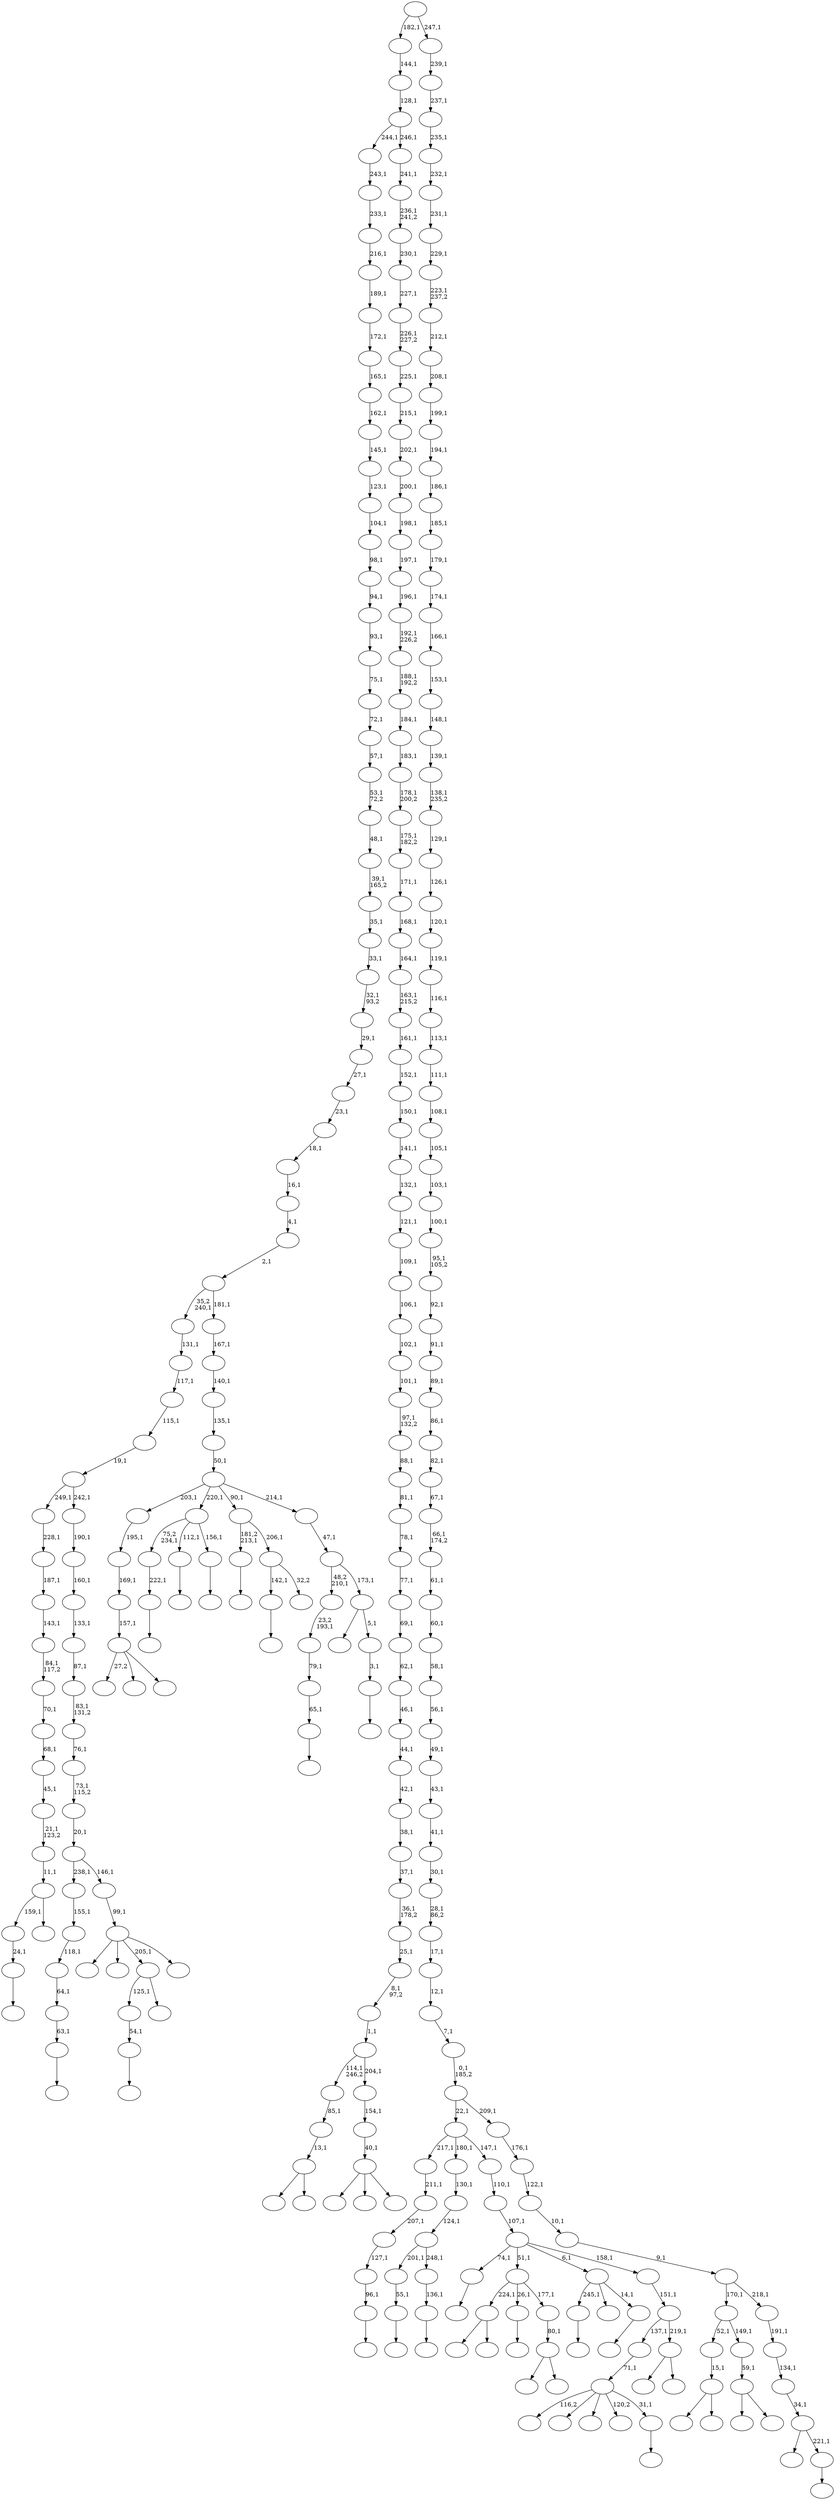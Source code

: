digraph T {
	300 [label=""]
	299 [label=""]
	298 [label=""]
	297 [label=""]
	296 [label=""]
	295 [label=""]
	294 [label=""]
	293 [label=""]
	292 [label=""]
	291 [label=""]
	290 [label=""]
	289 [label=""]
	288 [label=""]
	287 [label=""]
	286 [label=""]
	285 [label=""]
	284 [label=""]
	283 [label=""]
	282 [label=""]
	281 [label=""]
	280 [label=""]
	279 [label=""]
	278 [label=""]
	277 [label=""]
	276 [label=""]
	275 [label=""]
	274 [label=""]
	273 [label=""]
	272 [label=""]
	271 [label=""]
	270 [label=""]
	269 [label=""]
	268 [label=""]
	267 [label=""]
	266 [label=""]
	265 [label=""]
	264 [label=""]
	263 [label=""]
	262 [label=""]
	261 [label=""]
	260 [label=""]
	259 [label=""]
	258 [label=""]
	257 [label=""]
	256 [label=""]
	255 [label=""]
	254 [label=""]
	253 [label=""]
	252 [label=""]
	251 [label=""]
	250 [label=""]
	249 [label=""]
	248 [label=""]
	247 [label=""]
	246 [label=""]
	245 [label=""]
	244 [label=""]
	243 [label=""]
	242 [label=""]
	241 [label=""]
	240 [label=""]
	239 [label=""]
	238 [label=""]
	237 [label=""]
	236 [label=""]
	235 [label=""]
	234 [label=""]
	233 [label=""]
	232 [label=""]
	231 [label=""]
	230 [label=""]
	229 [label=""]
	228 [label=""]
	227 [label=""]
	226 [label=""]
	225 [label=""]
	224 [label=""]
	223 [label=""]
	222 [label=""]
	221 [label=""]
	220 [label=""]
	219 [label=""]
	218 [label=""]
	217 [label=""]
	216 [label=""]
	215 [label=""]
	214 [label=""]
	213 [label=""]
	212 [label=""]
	211 [label=""]
	210 [label=""]
	209 [label=""]
	208 [label=""]
	207 [label=""]
	206 [label=""]
	205 [label=""]
	204 [label=""]
	203 [label=""]
	202 [label=""]
	201 [label=""]
	200 [label=""]
	199 [label=""]
	198 [label=""]
	197 [label=""]
	196 [label=""]
	195 [label=""]
	194 [label=""]
	193 [label=""]
	192 [label=""]
	191 [label=""]
	190 [label=""]
	189 [label=""]
	188 [label=""]
	187 [label=""]
	186 [label=""]
	185 [label=""]
	184 [label=""]
	183 [label=""]
	182 [label=""]
	181 [label=""]
	180 [label=""]
	179 [label=""]
	178 [label=""]
	177 [label=""]
	176 [label=""]
	175 [label=""]
	174 [label=""]
	173 [label=""]
	172 [label=""]
	171 [label=""]
	170 [label=""]
	169 [label=""]
	168 [label=""]
	167 [label=""]
	166 [label=""]
	165 [label=""]
	164 [label=""]
	163 [label=""]
	162 [label=""]
	161 [label=""]
	160 [label=""]
	159 [label=""]
	158 [label=""]
	157 [label=""]
	156 [label=""]
	155 [label=""]
	154 [label=""]
	153 [label=""]
	152 [label=""]
	151 [label=""]
	150 [label=""]
	149 [label=""]
	148 [label=""]
	147 [label=""]
	146 [label=""]
	145 [label=""]
	144 [label=""]
	143 [label=""]
	142 [label=""]
	141 [label=""]
	140 [label=""]
	139 [label=""]
	138 [label=""]
	137 [label=""]
	136 [label=""]
	135 [label=""]
	134 [label=""]
	133 [label=""]
	132 [label=""]
	131 [label=""]
	130 [label=""]
	129 [label=""]
	128 [label=""]
	127 [label=""]
	126 [label=""]
	125 [label=""]
	124 [label=""]
	123 [label=""]
	122 [label=""]
	121 [label=""]
	120 [label=""]
	119 [label=""]
	118 [label=""]
	117 [label=""]
	116 [label=""]
	115 [label=""]
	114 [label=""]
	113 [label=""]
	112 [label=""]
	111 [label=""]
	110 [label=""]
	109 [label=""]
	108 [label=""]
	107 [label=""]
	106 [label=""]
	105 [label=""]
	104 [label=""]
	103 [label=""]
	102 [label=""]
	101 [label=""]
	100 [label=""]
	99 [label=""]
	98 [label=""]
	97 [label=""]
	96 [label=""]
	95 [label=""]
	94 [label=""]
	93 [label=""]
	92 [label=""]
	91 [label=""]
	90 [label=""]
	89 [label=""]
	88 [label=""]
	87 [label=""]
	86 [label=""]
	85 [label=""]
	84 [label=""]
	83 [label=""]
	82 [label=""]
	81 [label=""]
	80 [label=""]
	79 [label=""]
	78 [label=""]
	77 [label=""]
	76 [label=""]
	75 [label=""]
	74 [label=""]
	73 [label=""]
	72 [label=""]
	71 [label=""]
	70 [label=""]
	69 [label=""]
	68 [label=""]
	67 [label=""]
	66 [label=""]
	65 [label=""]
	64 [label=""]
	63 [label=""]
	62 [label=""]
	61 [label=""]
	60 [label=""]
	59 [label=""]
	58 [label=""]
	57 [label=""]
	56 [label=""]
	55 [label=""]
	54 [label=""]
	53 [label=""]
	52 [label=""]
	51 [label=""]
	50 [label=""]
	49 [label=""]
	48 [label=""]
	47 [label=""]
	46 [label=""]
	45 [label=""]
	44 [label=""]
	43 [label=""]
	42 [label=""]
	41 [label=""]
	40 [label=""]
	39 [label=""]
	38 [label=""]
	37 [label=""]
	36 [label=""]
	35 [label=""]
	34 [label=""]
	33 [label=""]
	32 [label=""]
	31 [label=""]
	30 [label=""]
	29 [label=""]
	28 [label=""]
	27 [label=""]
	26 [label=""]
	25 [label=""]
	24 [label=""]
	23 [label=""]
	22 [label=""]
	21 [label=""]
	20 [label=""]
	19 [label=""]
	18 [label=""]
	17 [label=""]
	16 [label=""]
	15 [label=""]
	14 [label=""]
	13 [label=""]
	12 [label=""]
	11 [label=""]
	10 [label=""]
	9 [label=""]
	8 [label=""]
	7 [label=""]
	6 [label=""]
	5 [label=""]
	4 [label=""]
	3 [label=""]
	2 [label=""]
	1 [label=""]
	0 [label=""]
	299 -> 300 [label=""]
	293 -> 294 [label=""]
	290 -> 291 [label=""]
	289 -> 290 [label="63,1"]
	288 -> 289 [label="64,1"]
	287 -> 288 [label="118,1"]
	286 -> 287 [label="155,1"]
	284 -> 285 [label=""]
	283 -> 284 [label="96,1"]
	282 -> 283 [label="127,1"]
	281 -> 282 [label="207,1"]
	280 -> 281 [label="211,1"]
	278 -> 279 [label=""]
	277 -> 278 [label="222,1"]
	272 -> 273 [label=""]
	271 -> 272 [label="55,1"]
	269 -> 292 [label=""]
	269 -> 270 [label=""]
	268 -> 269 [label="15,1"]
	266 -> 267 [label=""]
	264 -> 265 [label=""]
	260 -> 276 [label="27,2"]
	260 -> 274 [label=""]
	260 -> 261 [label=""]
	259 -> 260 [label="157,1"]
	258 -> 259 [label="169,1"]
	257 -> 258 [label="195,1"]
	254 -> 255 [label=""]
	253 -> 254 [label="65,1"]
	252 -> 253 [label="79,1"]
	251 -> 252 [label="23,2\n193,1"]
	248 -> 249 [label=""]
	247 -> 248 [label="24,1"]
	245 -> 263 [label=""]
	245 -> 246 [label=""]
	244 -> 245 [label="59,1"]
	243 -> 268 [label="52,1"]
	243 -> 244 [label="149,1"]
	241 -> 297 [label=""]
	241 -> 242 [label=""]
	239 -> 240 [label=""]
	237 -> 238 [label=""]
	236 -> 277 [label="75,2\n234,1"]
	236 -> 266 [label="112,1"]
	236 -> 237 [label="156,1"]
	232 -> 233 [label=""]
	231 -> 232 [label="136,1"]
	230 -> 271 [label="201,1"]
	230 -> 231 [label="248,1"]
	229 -> 230 [label="124,1"]
	228 -> 229 [label="130,1"]
	225 -> 239 [label="142,1"]
	225 -> 226 [label="32,2"]
	224 -> 299 [label="181,2\n213,1"]
	224 -> 225 [label="206,1"]
	219 -> 220 [label=""]
	216 -> 217 [label=""]
	215 -> 216 [label="54,1"]
	213 -> 235 [label=""]
	213 -> 214 [label=""]
	212 -> 213 [label="80,1"]
	211 -> 241 [label="224,1"]
	211 -> 219 [label="26,1"]
	211 -> 212 [label="177,1"]
	209 -> 247 [label="159,1"]
	209 -> 210 [label=""]
	208 -> 209 [label="11,1"]
	207 -> 208 [label="21,1\n123,2"]
	206 -> 207 [label="45,1"]
	205 -> 206 [label="68,1"]
	204 -> 205 [label="70,1"]
	203 -> 204 [label="84,1\n117,2"]
	202 -> 203 [label="143,1"]
	201 -> 202 [label="187,1"]
	200 -> 201 [label="228,1"]
	198 -> 199 [label=""]
	197 -> 298 [label="116,2"]
	197 -> 295 [label=""]
	197 -> 262 [label=""]
	197 -> 227 [label="120,2"]
	197 -> 198 [label="31,1"]
	196 -> 197 [label="71,1"]
	194 -> 215 [label="125,1"]
	194 -> 195 [label=""]
	192 -> 296 [label=""]
	192 -> 193 [label=""]
	191 -> 192 [label="13,1"]
	190 -> 191 [label="85,1"]
	188 -> 275 [label=""]
	188 -> 223 [label=""]
	188 -> 194 [label="205,1"]
	188 -> 189 [label=""]
	187 -> 188 [label="99,1"]
	186 -> 286 [label="238,1"]
	186 -> 187 [label="146,1"]
	185 -> 186 [label="20,1"]
	184 -> 185 [label="73,1\n115,2"]
	183 -> 184 [label="76,1"]
	182 -> 183 [label="83,1\n131,2"]
	181 -> 182 [label="87,1"]
	180 -> 181 [label="133,1"]
	179 -> 180 [label="160,1"]
	178 -> 179 [label="190,1"]
	177 -> 200 [label="249,1"]
	177 -> 178 [label="242,1"]
	176 -> 177 [label="19,1"]
	175 -> 176 [label="115,1"]
	174 -> 175 [label="117,1"]
	173 -> 174 [label="131,1"]
	171 -> 172 [label=""]
	170 -> 293 [label="245,1"]
	170 -> 218 [label=""]
	170 -> 171 [label="14,1"]
	168 -> 221 [label=""]
	168 -> 169 [label=""]
	167 -> 196 [label="137,1"]
	167 -> 168 [label="219,1"]
	166 -> 167 [label="151,1"]
	165 -> 264 [label="74,1"]
	165 -> 211 [label="51,1"]
	165 -> 170 [label="6,1"]
	165 -> 166 [label="158,1"]
	164 -> 165 [label="107,1"]
	163 -> 164 [label="110,1"]
	162 -> 280 [label="217,1"]
	162 -> 228 [label="180,1"]
	162 -> 163 [label="147,1"]
	160 -> 161 [label=""]
	159 -> 160 [label="3,1"]
	158 -> 222 [label=""]
	158 -> 159 [label="5,1"]
	157 -> 251 [label="48,2\n210,1"]
	157 -> 158 [label="173,1"]
	156 -> 157 [label="47,1"]
	155 -> 257 [label="203,1"]
	155 -> 236 [label="220,1"]
	155 -> 224 [label="90,1"]
	155 -> 156 [label="214,1"]
	154 -> 155 [label="50,1"]
	153 -> 154 [label="135,1"]
	152 -> 153 [label="140,1"]
	151 -> 152 [label="167,1"]
	150 -> 173 [label="35,2\n240,1"]
	150 -> 151 [label="181,1"]
	149 -> 150 [label="2,1"]
	148 -> 149 [label="4,1"]
	147 -> 148 [label="16,1"]
	146 -> 147 [label="18,1"]
	145 -> 146 [label="23,1"]
	144 -> 145 [label="27,1"]
	143 -> 144 [label="29,1"]
	142 -> 143 [label="32,1\n93,2"]
	141 -> 142 [label="33,1"]
	140 -> 141 [label="35,1"]
	139 -> 140 [label="39,1\n165,2"]
	138 -> 139 [label="48,1"]
	137 -> 138 [label="53,1\n72,2"]
	136 -> 137 [label="57,1"]
	135 -> 136 [label="72,1"]
	134 -> 135 [label="75,1"]
	133 -> 134 [label="93,1"]
	132 -> 133 [label="94,1"]
	131 -> 132 [label="98,1"]
	130 -> 131 [label="104,1"]
	129 -> 130 [label="123,1"]
	128 -> 129 [label="145,1"]
	127 -> 128 [label="162,1"]
	126 -> 127 [label="165,1"]
	125 -> 126 [label="172,1"]
	124 -> 125 [label="189,1"]
	123 -> 124 [label="216,1"]
	122 -> 123 [label="233,1"]
	121 -> 122 [label="243,1"]
	119 -> 256 [label=""]
	119 -> 234 [label=""]
	119 -> 120 [label=""]
	118 -> 119 [label="40,1"]
	117 -> 118 [label="154,1"]
	116 -> 190 [label="114,1\n246,2"]
	116 -> 117 [label="204,1"]
	115 -> 116 [label="1,1"]
	114 -> 115 [label="8,1\n97,2"]
	113 -> 114 [label="25,1"]
	112 -> 113 [label="36,1\n178,2"]
	111 -> 112 [label="37,1"]
	110 -> 111 [label="38,1"]
	109 -> 110 [label="42,1"]
	108 -> 109 [label="44,1"]
	107 -> 108 [label="46,1"]
	106 -> 107 [label="62,1"]
	105 -> 106 [label="69,1"]
	104 -> 105 [label="77,1"]
	103 -> 104 [label="78,1"]
	102 -> 103 [label="81,1"]
	101 -> 102 [label="88,1"]
	100 -> 101 [label="97,1\n132,2"]
	99 -> 100 [label="101,1"]
	98 -> 99 [label="102,1"]
	97 -> 98 [label="106,1"]
	96 -> 97 [label="109,1"]
	95 -> 96 [label="121,1"]
	94 -> 95 [label="132,1"]
	93 -> 94 [label="141,1"]
	92 -> 93 [label="150,1"]
	91 -> 92 [label="152,1"]
	90 -> 91 [label="161,1"]
	89 -> 90 [label="163,1\n215,2"]
	88 -> 89 [label="164,1"]
	87 -> 88 [label="168,1"]
	86 -> 87 [label="171,1"]
	85 -> 86 [label="175,1\n182,2"]
	84 -> 85 [label="178,1\n200,2"]
	83 -> 84 [label="183,1"]
	82 -> 83 [label="184,1"]
	81 -> 82 [label="188,1\n192,2"]
	80 -> 81 [label="192,1\n226,2"]
	79 -> 80 [label="196,1"]
	78 -> 79 [label="197,1"]
	77 -> 78 [label="198,1"]
	76 -> 77 [label="200,1"]
	75 -> 76 [label="202,1"]
	74 -> 75 [label="215,1"]
	73 -> 74 [label="225,1"]
	72 -> 73 [label="226,1\n227,2"]
	71 -> 72 [label="227,1"]
	70 -> 71 [label="230,1"]
	69 -> 70 [label="236,1\n241,2"]
	68 -> 69 [label="241,1"]
	67 -> 121 [label="244,1"]
	67 -> 68 [label="246,1"]
	66 -> 67 [label="128,1"]
	65 -> 66 [label="144,1"]
	63 -> 64 [label=""]
	62 -> 250 [label=""]
	62 -> 63 [label="221,1"]
	61 -> 62 [label="34,1"]
	60 -> 61 [label="134,1"]
	59 -> 60 [label="191,1"]
	58 -> 243 [label="170,1"]
	58 -> 59 [label="218,1"]
	57 -> 58 [label="9,1"]
	56 -> 57 [label="10,1"]
	55 -> 56 [label="122,1"]
	54 -> 55 [label="176,1"]
	53 -> 162 [label="22,1"]
	53 -> 54 [label="209,1"]
	52 -> 53 [label="0,1\n185,2"]
	51 -> 52 [label="7,1"]
	50 -> 51 [label="12,1"]
	49 -> 50 [label="17,1"]
	48 -> 49 [label="28,1\n86,2"]
	47 -> 48 [label="30,1"]
	46 -> 47 [label="41,1"]
	45 -> 46 [label="43,1"]
	44 -> 45 [label="49,1"]
	43 -> 44 [label="56,1"]
	42 -> 43 [label="58,1"]
	41 -> 42 [label="60,1"]
	40 -> 41 [label="61,1"]
	39 -> 40 [label="66,1\n174,2"]
	38 -> 39 [label="67,1"]
	37 -> 38 [label="82,1"]
	36 -> 37 [label="86,1"]
	35 -> 36 [label="89,1"]
	34 -> 35 [label="91,1"]
	33 -> 34 [label="92,1"]
	32 -> 33 [label="95,1\n105,2"]
	31 -> 32 [label="100,1"]
	30 -> 31 [label="103,1"]
	29 -> 30 [label="105,1"]
	28 -> 29 [label="108,1"]
	27 -> 28 [label="111,1"]
	26 -> 27 [label="113,1"]
	25 -> 26 [label="116,1"]
	24 -> 25 [label="119,1"]
	23 -> 24 [label="120,1"]
	22 -> 23 [label="126,1"]
	21 -> 22 [label="129,1"]
	20 -> 21 [label="138,1\n235,2"]
	19 -> 20 [label="139,1"]
	18 -> 19 [label="148,1"]
	17 -> 18 [label="153,1"]
	16 -> 17 [label="166,1"]
	15 -> 16 [label="174,1"]
	14 -> 15 [label="179,1"]
	13 -> 14 [label="185,1"]
	12 -> 13 [label="186,1"]
	11 -> 12 [label="194,1"]
	10 -> 11 [label="199,1"]
	9 -> 10 [label="208,1"]
	8 -> 9 [label="212,1"]
	7 -> 8 [label="223,1\n237,2"]
	6 -> 7 [label="229,1"]
	5 -> 6 [label="231,1"]
	4 -> 5 [label="232,1"]
	3 -> 4 [label="235,1"]
	2 -> 3 [label="237,1"]
	1 -> 2 [label="239,1"]
	0 -> 65 [label="182,1"]
	0 -> 1 [label="247,1"]
}
